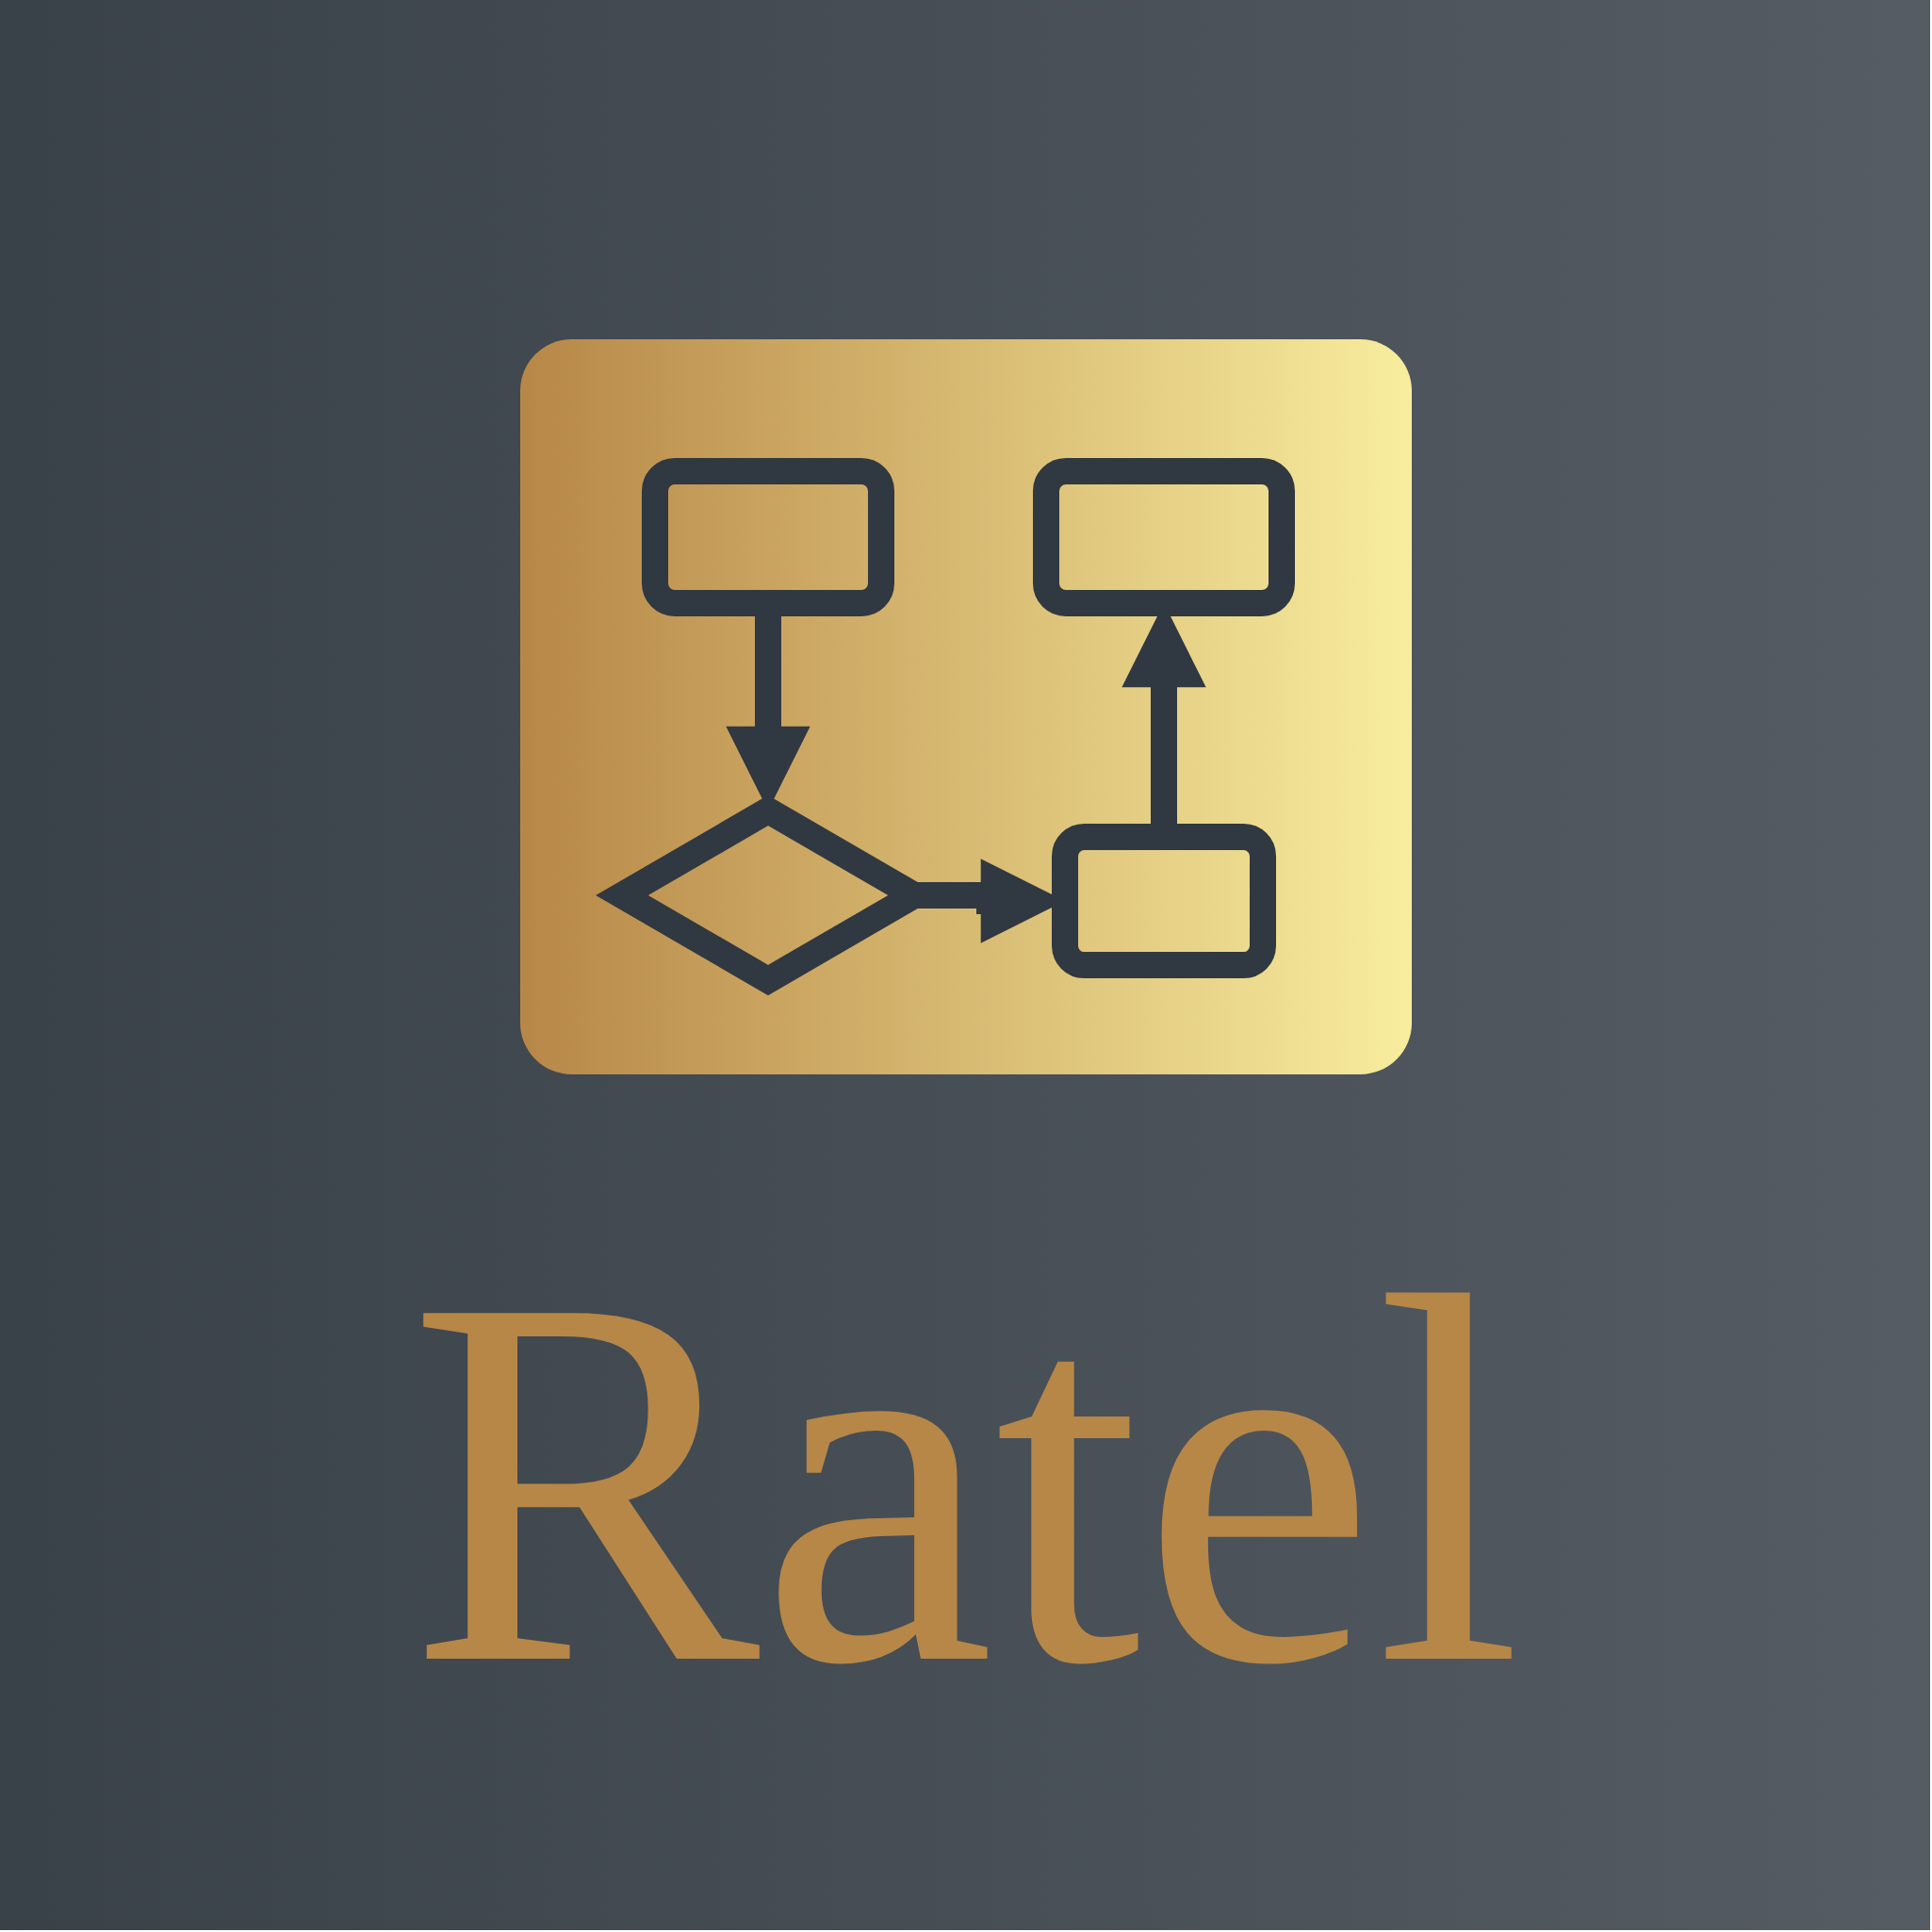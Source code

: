 <mxfile version="24.7.1" type="device">
  <diagram id="C5RBs43oDa-KdzZeNtuy" name="Page-1">
    <mxGraphModel dx="1096" dy="1686" grid="1" gridSize="10" guides="1" tooltips="1" connect="1" arrows="1" fold="1" page="1" pageScale="1" pageWidth="1024" pageHeight="1024" background="none" math="0" shadow="0">
      <root>
        <mxCell id="WIyWlLk6GJQsqaUBKTNV-0" />
        <mxCell id="WIyWlLk6GJQsqaUBKTNV-1" parent="WIyWlLk6GJQsqaUBKTNV-0" />
        <mxCell id="_I_vfGUpyIuBSDdJH7Mv-2" value="" style="rounded=0;whiteSpace=wrap;html=1;gradientColor=#394149;gradientDirection=west;fillColor=#555C63;movable=0;resizable=0;rotatable=0;deletable=0;editable=0;locked=1;connectable=0;strokeColor=none;" vertex="1" parent="WIyWlLk6GJQsqaUBKTNV-1">
          <mxGeometry width="1024" height="1024" as="geometry" />
        </mxCell>
        <mxCell id="_I_vfGUpyIuBSDdJH7Mv-3" value="" style="rounded=1;whiteSpace=wrap;html=1;arcSize=7;gradientColor=#B78747;gradientDirection=west;fillColor=#F8ED9E;strokeColor=none;movable=1;resizable=1;rotatable=1;deletable=1;editable=1;locked=0;connectable=1;" vertex="1" parent="WIyWlLk6GJQsqaUBKTNV-1">
          <mxGeometry x="276" y="180" width="473" height="390" as="geometry" />
        </mxCell>
        <mxCell id="WIyWlLk6GJQsqaUBKTNV-2" value="" style="rounded=0;html=1;jettySize=auto;orthogonalLoop=1;fontSize=11;endArrow=block;endFill=0;endSize=8;strokeWidth=14;shadow=0;labelBackgroundColor=none;edgeStyle=orthogonalEdgeStyle;strokeColor=#303841;" parent="WIyWlLk6GJQsqaUBKTNV-1" source="WIyWlLk6GJQsqaUBKTNV-3" target="WIyWlLk6GJQsqaUBKTNV-6" edge="1">
          <mxGeometry relative="1" as="geometry" />
        </mxCell>
        <mxCell id="WIyWlLk6GJQsqaUBKTNV-3" value="" style="rounded=1;whiteSpace=wrap;html=1;fontSize=12;glass=0;strokeWidth=14;shadow=0;strokeColor=#303841;fillColor=none;" parent="WIyWlLk6GJQsqaUBKTNV-1" vertex="1">
          <mxGeometry x="347.5" y="250" width="120" height="70" as="geometry" />
        </mxCell>
        <mxCell id="WIyWlLk6GJQsqaUBKTNV-5" value="" style="edgeStyle=orthogonalEdgeStyle;rounded=0;html=1;jettySize=auto;orthogonalLoop=1;fontSize=11;endArrow=block;endFill=0;endSize=8;strokeWidth=14;shadow=0;labelBackgroundColor=none;strokeColor=#303841;" parent="WIyWlLk6GJQsqaUBKTNV-1" source="WIyWlLk6GJQsqaUBKTNV-6" target="WIyWlLk6GJQsqaUBKTNV-7" edge="1">
          <mxGeometry y="10" relative="1" as="geometry">
            <mxPoint as="offset" />
          </mxGeometry>
        </mxCell>
        <mxCell id="WIyWlLk6GJQsqaUBKTNV-6" value="" style="rhombus;whiteSpace=wrap;html=1;shadow=0;fontFamily=Helvetica;fontSize=12;align=center;strokeWidth=14;spacing=6;spacingTop=-4;strokeColor=#303841;fillColor=none;" parent="WIyWlLk6GJQsqaUBKTNV-1" vertex="1">
          <mxGeometry x="330" y="430" width="155" height="90" as="geometry" />
        </mxCell>
        <mxCell id="WIyWlLk6GJQsqaUBKTNV-7" value="" style="rounded=1;whiteSpace=wrap;html=1;fontSize=12;glass=0;strokeWidth=14;shadow=0;strokeColor=#303841;fillColor=none;" parent="WIyWlLk6GJQsqaUBKTNV-1" vertex="1">
          <mxGeometry x="565" y="444.02" width="105" height="67.98" as="geometry" />
        </mxCell>
        <mxCell id="_I_vfGUpyIuBSDdJH7Mv-0" value="Ratel" style="text;align=center;verticalAlign=middle;whiteSpace=wrap;rounded=0;fontSize=280;fontColor=#b78747;labelBackgroundColor=none;labelBorderColor=none;strokeColor=none;fillColor=none;fontFamily=Verdana;fontStyle=0;textShadow=0;html=1;" vertex="1" parent="WIyWlLk6GJQsqaUBKTNV-1">
          <mxGeometry x="102" y="640" width="820" height="290" as="geometry" />
        </mxCell>
        <mxCell id="_I_vfGUpyIuBSDdJH7Mv-4" value="" style="rounded=1;whiteSpace=wrap;html=1;fontSize=12;glass=0;strokeWidth=14;shadow=0;strokeColor=#303841;fillColor=none;" vertex="1" parent="WIyWlLk6GJQsqaUBKTNV-1">
          <mxGeometry x="555" y="250" width="125" height="70" as="geometry" />
        </mxCell>
        <mxCell id="_I_vfGUpyIuBSDdJH7Mv-5" value="" style="rounded=0;html=1;jettySize=auto;orthogonalLoop=1;fontSize=11;endArrow=block;endFill=0;endSize=8;strokeWidth=14;shadow=0;labelBackgroundColor=none;edgeStyle=orthogonalEdgeStyle;strokeColor=#303841;entryX=0.5;entryY=1;entryDx=0;entryDy=0;exitX=0.5;exitY=0;exitDx=0;exitDy=0;" edge="1" parent="WIyWlLk6GJQsqaUBKTNV-1" source="WIyWlLk6GJQsqaUBKTNV-7" target="_I_vfGUpyIuBSDdJH7Mv-4">
          <mxGeometry relative="1" as="geometry">
            <mxPoint x="380" y="290" as="sourcePoint" />
            <mxPoint x="380" y="414" as="targetPoint" />
          </mxGeometry>
        </mxCell>
      </root>
    </mxGraphModel>
  </diagram>
</mxfile>
